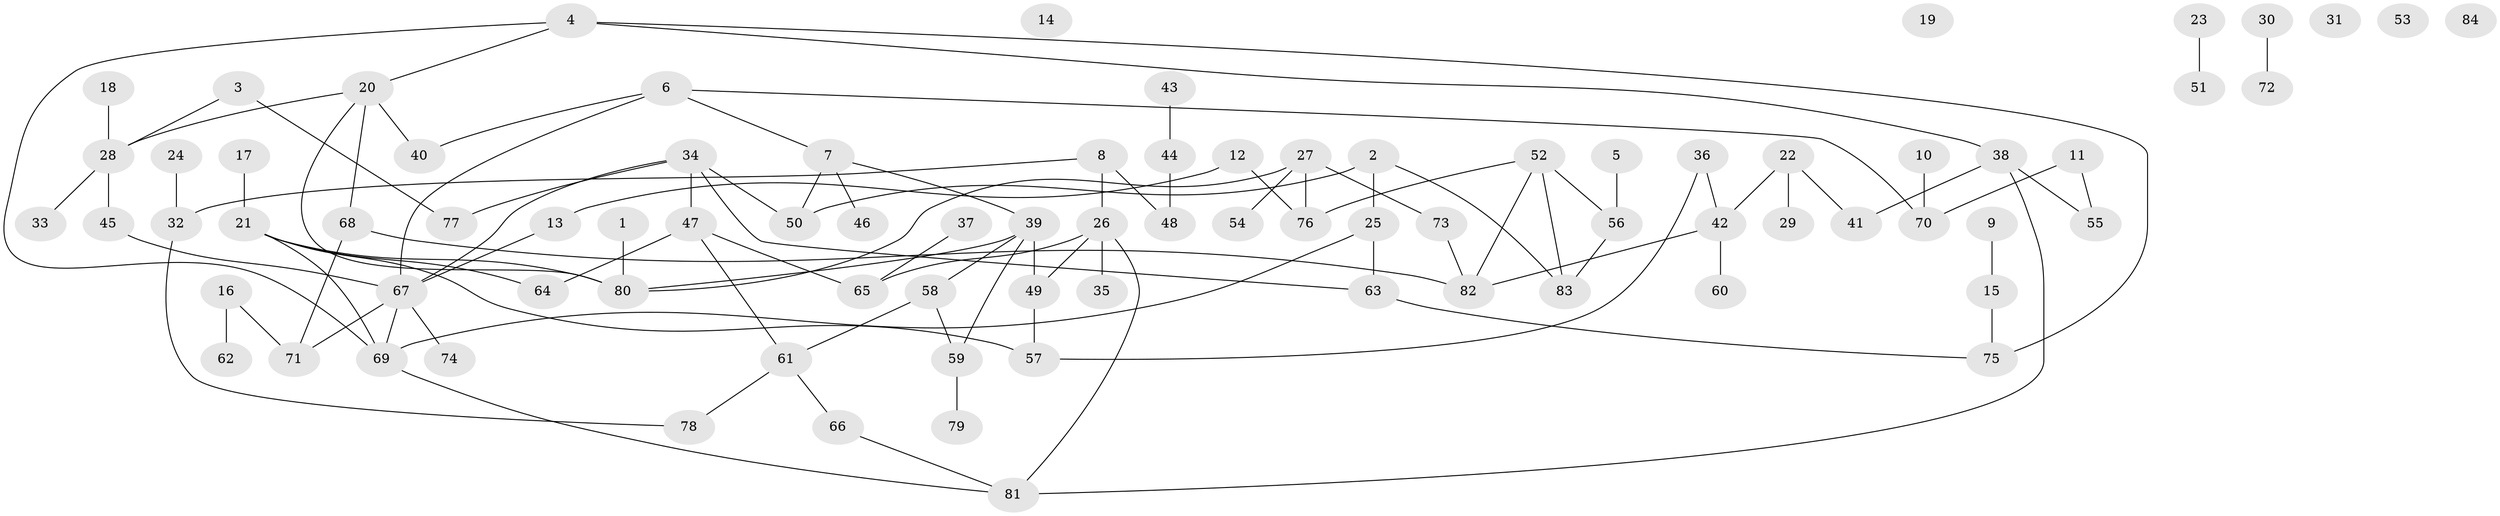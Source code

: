 // coarse degree distribution, {1: 0.3333333333333333, 0: 0.21212121212121213, 4: 0.06060606060606061, 3: 0.15151515151515152, 2: 0.12121212121212122, 6: 0.09090909090909091, 8: 0.030303030303030304}
// Generated by graph-tools (version 1.1) at 2025/42/03/04/25 21:42:54]
// undirected, 84 vertices, 103 edges
graph export_dot {
graph [start="1"]
  node [color=gray90,style=filled];
  1;
  2;
  3;
  4;
  5;
  6;
  7;
  8;
  9;
  10;
  11;
  12;
  13;
  14;
  15;
  16;
  17;
  18;
  19;
  20;
  21;
  22;
  23;
  24;
  25;
  26;
  27;
  28;
  29;
  30;
  31;
  32;
  33;
  34;
  35;
  36;
  37;
  38;
  39;
  40;
  41;
  42;
  43;
  44;
  45;
  46;
  47;
  48;
  49;
  50;
  51;
  52;
  53;
  54;
  55;
  56;
  57;
  58;
  59;
  60;
  61;
  62;
  63;
  64;
  65;
  66;
  67;
  68;
  69;
  70;
  71;
  72;
  73;
  74;
  75;
  76;
  77;
  78;
  79;
  80;
  81;
  82;
  83;
  84;
  1 -- 80;
  2 -- 25;
  2 -- 50;
  2 -- 83;
  3 -- 28;
  3 -- 77;
  4 -- 20;
  4 -- 38;
  4 -- 69;
  4 -- 75;
  5 -- 56;
  6 -- 7;
  6 -- 40;
  6 -- 67;
  6 -- 70;
  7 -- 39;
  7 -- 46;
  7 -- 50;
  8 -- 26;
  8 -- 32;
  8 -- 48;
  9 -- 15;
  10 -- 70;
  11 -- 55;
  11 -- 70;
  12 -- 13;
  12 -- 76;
  13 -- 67;
  15 -- 75;
  16 -- 62;
  16 -- 71;
  17 -- 21;
  18 -- 28;
  20 -- 28;
  20 -- 40;
  20 -- 68;
  20 -- 80;
  21 -- 57;
  21 -- 64;
  21 -- 69;
  21 -- 80;
  22 -- 29;
  22 -- 41;
  22 -- 42;
  23 -- 51;
  24 -- 32;
  25 -- 63;
  25 -- 69;
  26 -- 35;
  26 -- 49;
  26 -- 65;
  26 -- 81;
  27 -- 54;
  27 -- 73;
  27 -- 76;
  27 -- 80;
  28 -- 33;
  28 -- 45;
  30 -- 72;
  32 -- 78;
  34 -- 47;
  34 -- 50;
  34 -- 63;
  34 -- 67;
  34 -- 77;
  36 -- 42;
  36 -- 57;
  37 -- 65;
  38 -- 41;
  38 -- 55;
  38 -- 81;
  39 -- 49;
  39 -- 58;
  39 -- 59;
  39 -- 80;
  42 -- 60;
  42 -- 82;
  43 -- 44;
  44 -- 48;
  45 -- 67;
  47 -- 61;
  47 -- 64;
  47 -- 65;
  49 -- 57;
  52 -- 56;
  52 -- 76;
  52 -- 82;
  52 -- 83;
  56 -- 83;
  58 -- 59;
  58 -- 61;
  59 -- 79;
  61 -- 66;
  61 -- 78;
  63 -- 75;
  66 -- 81;
  67 -- 69;
  67 -- 71;
  67 -- 74;
  68 -- 71;
  68 -- 82;
  69 -- 81;
  73 -- 82;
}
